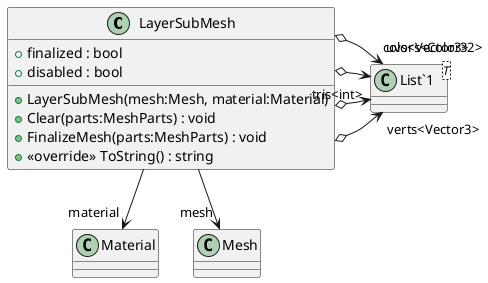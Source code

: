 @startuml
class LayerSubMesh {
    + finalized : bool
    + disabled : bool
    + LayerSubMesh(mesh:Mesh, material:Material)
    + Clear(parts:MeshParts) : void
    + FinalizeMesh(parts:MeshParts) : void
    + <<override>> ToString() : string
}
class "List`1"<T> {
}
LayerSubMesh --> "material" Material
LayerSubMesh --> "mesh" Mesh
LayerSubMesh o-> "verts<Vector3>" "List`1"
LayerSubMesh o-> "tris<int>" "List`1"
LayerSubMesh o-> "colors<Color32>" "List`1"
LayerSubMesh o-> "uvs<Vector3>" "List`1"
@enduml

